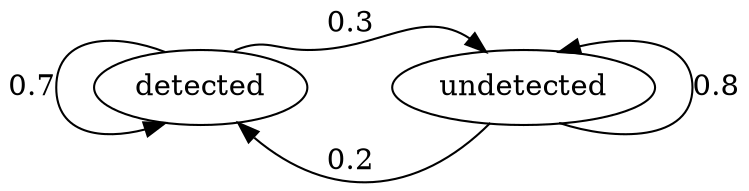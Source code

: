 digraph markov_chain {
  a [label=detected];
  b [label=undetected];
  a -> a [label=0.7 tailport=nw headport=sw];
  a -> b [label=0.3 tailport=ne headport=nw];
  b -> a [label=0.2 tailport=sw headport=se];
  b -> b [label=0.8 tailport=se headport=ne];
  { rank=same; a b }
}

